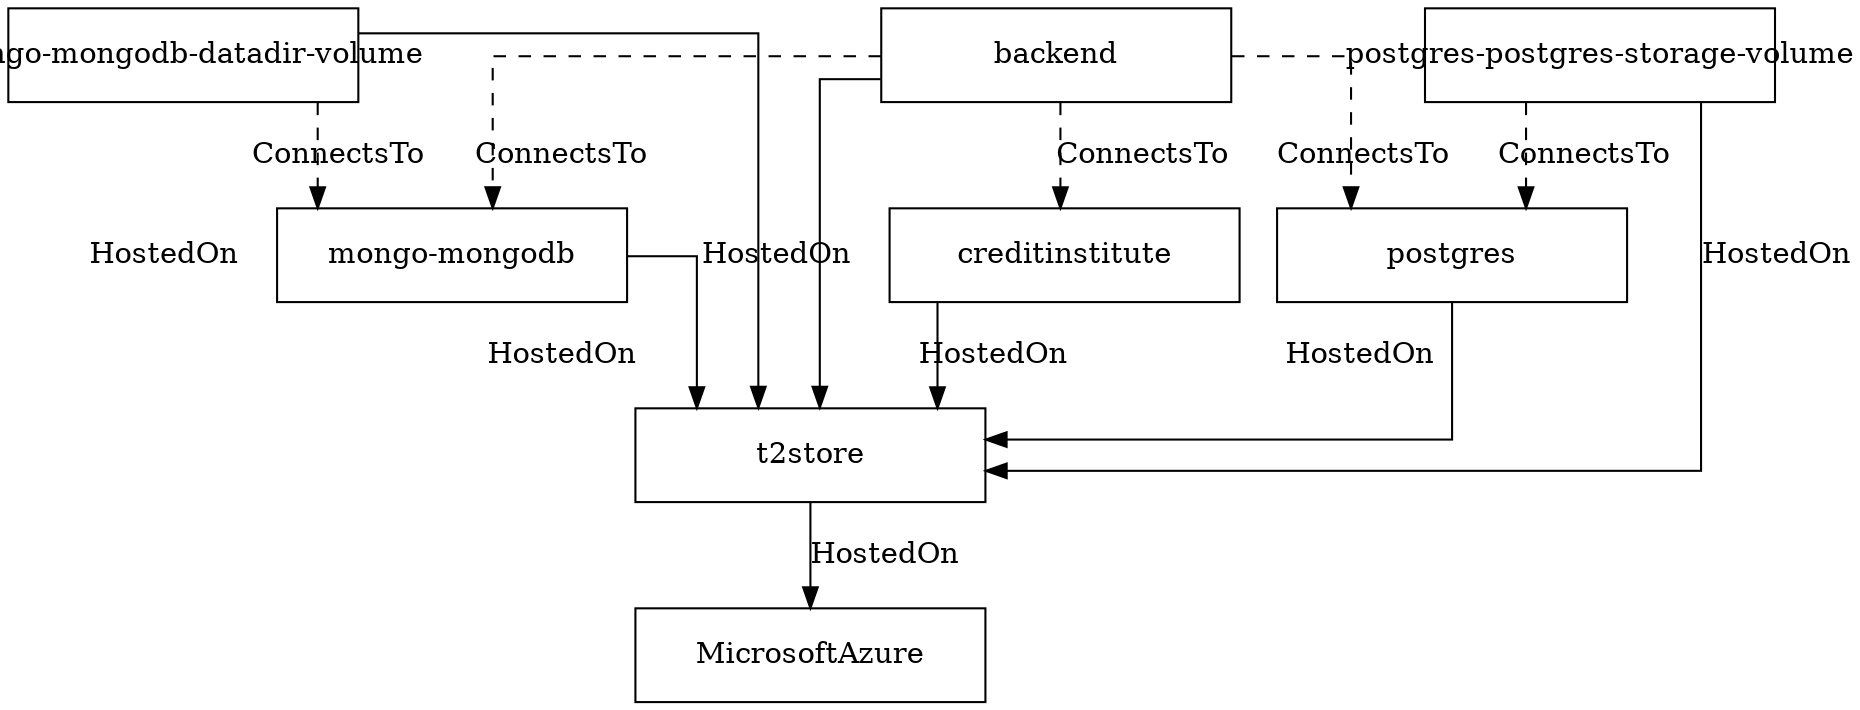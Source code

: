 strict digraph {
    graph [dpi=96.0, ratio="compress", size="16.4,8.89", splines="ortho"]
    node [fixedsize="true", shape="polygon",  width=2.34, height=0.63]
    edge [label="HostedOn", style="solid"]
    "t2store"
    "MicrosoftAzure"
    "mongo-mongodb"
    "mongo-mongodb-datadir-volume"
    "backend"
    "creditinstitute"
    "postgres"
    "postgres-postgres-storage-volume"
    "t2store" -> "MicrosoftAzure"
    "creditinstitute" -> "t2store"
    "postgres-postgres-storage-volume" -> "t2store"
    "backend" -> "t2store"
    "mongo-mongodb" -> "t2store"
    "mongo-mongodb-datadir-volume" -> "t2store"
    "postgres" -> "t2store"
    subgraph {
        edge [label="ConnectsTo", style="dashed"]
        "postgres-postgres-storage-volume" -> "postgres"
        "backend" -> { "postgres" "creditinstitute" "mongo-mongodb" } [weight=2]
        "mongo-mongodb-datadir-volume" -> "mongo-mongodb"
    }
}